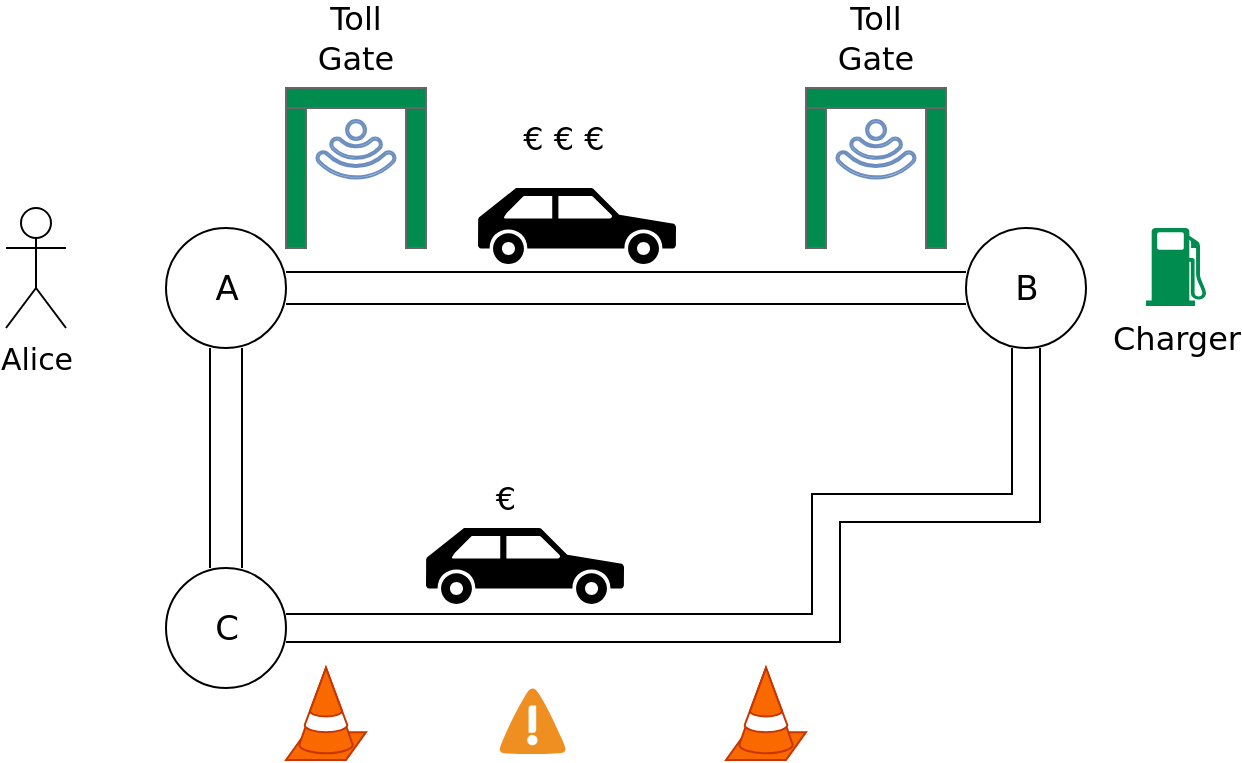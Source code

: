 <mxfile version="19.0.3" type="device"><diagram id="7w6FgtRFqNBGsUw33b1y" name="Page-1"><mxGraphModel dx="1394" dy="817" grid="1" gridSize="10" guides="1" tooltips="1" connect="1" arrows="1" fold="1" page="1" pageScale="1" pageWidth="1169" pageHeight="827" math="0" shadow="0"><root><mxCell id="0"/><mxCell id="1" parent="0"/><mxCell id="-sEqD4etb7zADcL3W-rq-1" value="Alice" style="shape=umlActor;verticalLabelPosition=bottom;verticalAlign=top;html=1;outlineConnect=0;fontFamily=Dejavu Sans;fontSize=15;" vertex="1" parent="1"><mxGeometry x="250" y="290" width="30" height="60" as="geometry"/></mxCell><mxCell id="-sEqD4etb7zADcL3W-rq-4" style="edgeStyle=orthogonalEdgeStyle;rounded=0;orthogonalLoop=1;jettySize=auto;html=1;fontFamily=Dejavu Sans;fontSize=15;shape=link;width=16;" edge="1" parent="1" source="-sEqD4etb7zADcL3W-rq-2" target="-sEqD4etb7zADcL3W-rq-3"><mxGeometry relative="1" as="geometry"/></mxCell><mxCell id="-sEqD4etb7zADcL3W-rq-6" style="edgeStyle=orthogonalEdgeStyle;shape=link;rounded=0;orthogonalLoop=1;jettySize=auto;html=1;fontFamily=Dejavu Sans;fontSize=15;width=16;" edge="1" parent="1" source="-sEqD4etb7zADcL3W-rq-2" target="-sEqD4etb7zADcL3W-rq-5"><mxGeometry relative="1" as="geometry"/></mxCell><mxCell id="-sEqD4etb7zADcL3W-rq-2" value="A" style="shape=ellipse;html=1;dashed=0;whitespace=wrap;aspect=fixed;perimeter=ellipsePerimeter;fontFamily=Dejavu Sans;fontSize=17;" vertex="1" parent="1"><mxGeometry x="330" y="300" width="60" height="60" as="geometry"/></mxCell><mxCell id="-sEqD4etb7zADcL3W-rq-3" value="C" style="shape=ellipse;html=1;dashed=0;whitespace=wrap;aspect=fixed;perimeter=ellipsePerimeter;fontFamily=Dejavu Sans;fontSize=17;" vertex="1" parent="1"><mxGeometry x="330" y="470" width="60" height="60" as="geometry"/></mxCell><mxCell id="-sEqD4etb7zADcL3W-rq-7" style="edgeStyle=orthogonalEdgeStyle;shape=link;rounded=0;orthogonalLoop=1;jettySize=auto;html=1;fontFamily=Dejavu Sans;fontSize=15;width=14;elbow=vertical;strokeColor=default;" edge="1" parent="1" source="-sEqD4etb7zADcL3W-rq-5" target="-sEqD4etb7zADcL3W-rq-3"><mxGeometry relative="1" as="geometry"><Array as="points"><mxPoint x="760" y="440"/><mxPoint x="660" y="440"/><mxPoint x="660" y="500"/></Array></mxGeometry></mxCell><mxCell id="-sEqD4etb7zADcL3W-rq-5" value="B" style="shape=ellipse;html=1;dashed=0;whitespace=wrap;aspect=fixed;perimeter=ellipsePerimeter;fontFamily=Dejavu Sans;fontSize=17;" vertex="1" parent="1"><mxGeometry x="730" y="300" width="60" height="60" as="geometry"/></mxCell><mxCell id="-sEqD4etb7zADcL3W-rq-8" value="" style="shape=mxgraph.signs.transportation.car_3;html=1;pointerEvents=1;fillColor=#000000;strokeColor=none;verticalLabelPosition=bottom;verticalAlign=top;align=center;fontFamily=Dejavu Sans;fontSize=15;flipH=1;" vertex="1" parent="1"><mxGeometry x="460" y="450" width="99" height="38" as="geometry"/></mxCell><mxCell id="-sEqD4etb7zADcL3W-rq-9" value="" style="shape=mxgraph.signs.transportation.car_3;html=1;pointerEvents=1;fillColor=#000000;strokeColor=none;verticalLabelPosition=bottom;verticalAlign=top;align=center;fontFamily=Dejavu Sans;fontSize=15;flipH=1;" vertex="1" parent="1"><mxGeometry x="486" y="280" width="99" height="38" as="geometry"/></mxCell><mxCell id="-sEqD4etb7zADcL3W-rq-16" value="" style="group" vertex="1" connectable="0" parent="1"><mxGeometry x="390" y="190" width="70" height="120" as="geometry"/></mxCell><mxCell id="-sEqD4etb7zADcL3W-rq-14" value="" style="group;fontFamily=Dejavu Sans;fontSize=16;verticalAlign=middle;" vertex="1" connectable="0" parent="-sEqD4etb7zADcL3W-rq-16"><mxGeometry y="40" width="70" height="80" as="geometry"/></mxCell><mxCell id="-sEqD4etb7zADcL3W-rq-10" value="" style="rounded=0;whiteSpace=wrap;html=1;fontFamily=Dejavu Sans;fontSize=15;fillColor=#008C4F;fontColor=#333333;strokeColor=#666666;" vertex="1" parent="-sEqD4etb7zADcL3W-rq-14"><mxGeometry width="70" height="10" as="geometry"/></mxCell><mxCell id="-sEqD4etb7zADcL3W-rq-11" value="" style="rounded=0;whiteSpace=wrap;html=1;fontFamily=Dejavu Sans;fontSize=15;fillColor=#008C4F;fontColor=#333333;strokeColor=#666666;rotation=90;" vertex="1" parent="-sEqD4etb7zADcL3W-rq-14"><mxGeometry x="30" y="40" width="70" height="10" as="geometry"/></mxCell><mxCell id="-sEqD4etb7zADcL3W-rq-12" value="" style="rounded=0;whiteSpace=wrap;html=1;fontFamily=Dejavu Sans;fontSize=15;fillColor=#008C4F;fontColor=#333333;strokeColor=#666666;rotation=90;" vertex="1" parent="-sEqD4etb7zADcL3W-rq-14"><mxGeometry x="-30" y="40" width="70" height="10" as="geometry"/></mxCell><mxCell id="-sEqD4etb7zADcL3W-rq-13" value="" style="sketch=0;pointerEvents=1;shadow=0;dashed=0;html=1;strokeColor=#6c8ebf;fillColor=#dae8fc;aspect=fixed;labelPosition=center;verticalLabelPosition=bottom;verticalAlign=top;align=center;outlineConnect=0;shape=mxgraph.vvd.wi_fi;fontFamily=Dejavu Sans;fontSize=15;rotation=135;" vertex="1" parent="-sEqD4etb7zADcL3W-rq-14"><mxGeometry x="20" y="20" width="30" height="30" as="geometry"/></mxCell><mxCell id="-sEqD4etb7zADcL3W-rq-15" value="Toll Gate" style="text;html=1;strokeColor=none;fillColor=none;align=center;verticalAlign=middle;whiteSpace=wrap;rounded=0;fontFamily=Dejavu Sans;fontSize=16;" vertex="1" parent="-sEqD4etb7zADcL3W-rq-16"><mxGeometry x="5" width="60" height="30" as="geometry"/></mxCell><mxCell id="-sEqD4etb7zADcL3W-rq-17" value="" style="group" vertex="1" connectable="0" parent="1"><mxGeometry x="650" y="190" width="70" height="120" as="geometry"/></mxCell><mxCell id="-sEqD4etb7zADcL3W-rq-18" value="" style="group;fontFamily=Dejavu Sans;fontSize=16;verticalAlign=middle;" vertex="1" connectable="0" parent="-sEqD4etb7zADcL3W-rq-17"><mxGeometry y="40" width="70" height="80" as="geometry"/></mxCell><mxCell id="-sEqD4etb7zADcL3W-rq-19" value="" style="rounded=0;whiteSpace=wrap;html=1;fontFamily=Dejavu Sans;fontSize=15;fillColor=#008C4F;fontColor=#333333;strokeColor=#666666;" vertex="1" parent="-sEqD4etb7zADcL3W-rq-18"><mxGeometry width="70" height="10" as="geometry"/></mxCell><mxCell id="-sEqD4etb7zADcL3W-rq-20" value="" style="rounded=0;whiteSpace=wrap;html=1;fontFamily=Dejavu Sans;fontSize=15;fillColor=#008C4F;fontColor=#333333;strokeColor=#666666;rotation=90;" vertex="1" parent="-sEqD4etb7zADcL3W-rq-18"><mxGeometry x="30" y="40" width="70" height="10" as="geometry"/></mxCell><mxCell id="-sEqD4etb7zADcL3W-rq-21" value="" style="rounded=0;whiteSpace=wrap;html=1;fontFamily=Dejavu Sans;fontSize=15;fillColor=#008C4F;fontColor=#333333;strokeColor=#666666;rotation=90;" vertex="1" parent="-sEqD4etb7zADcL3W-rq-18"><mxGeometry x="-30" y="40" width="70" height="10" as="geometry"/></mxCell><mxCell id="-sEqD4etb7zADcL3W-rq-22" value="" style="sketch=0;pointerEvents=1;shadow=0;dashed=0;html=1;strokeColor=#6c8ebf;fillColor=#dae8fc;aspect=fixed;labelPosition=center;verticalLabelPosition=bottom;verticalAlign=top;align=center;outlineConnect=0;shape=mxgraph.vvd.wi_fi;fontFamily=Dejavu Sans;fontSize=15;rotation=135;" vertex="1" parent="-sEqD4etb7zADcL3W-rq-18"><mxGeometry x="20" y="20" width="30" height="30" as="geometry"/></mxCell><mxCell id="-sEqD4etb7zADcL3W-rq-23" value="Toll Gate" style="text;html=1;strokeColor=none;fillColor=none;align=center;verticalAlign=middle;whiteSpace=wrap;rounded=0;fontFamily=Dejavu Sans;fontSize=16;" vertex="1" parent="-sEqD4etb7zADcL3W-rq-17"><mxGeometry x="5" width="60" height="30" as="geometry"/></mxCell><mxCell id="-sEqD4etb7zADcL3W-rq-24" value="Charger" style="shape=mxgraph.signs.transportation.gas_1;html=1;pointerEvents=1;fillColor=#008C4F;strokeColor=none;verticalLabelPosition=bottom;verticalAlign=top;align=center;fontFamily=Dejavu Sans;fontSize=16;" vertex="1" parent="1"><mxGeometry x="820" y="300" width="30" height="39" as="geometry"/></mxCell><mxCell id="-sEqD4etb7zADcL3W-rq-25" value="€ € €" style="text;html=1;strokeColor=none;fillColor=none;align=center;verticalAlign=middle;whiteSpace=wrap;rounded=0;fontFamily=Dejavu Sans;fontSize=16;" vertex="1" parent="1"><mxGeometry x="499" y="240" width="60" height="30" as="geometry"/></mxCell><mxCell id="-sEqD4etb7zADcL3W-rq-26" value="€" style="text;html=1;strokeColor=none;fillColor=none;align=center;verticalAlign=middle;whiteSpace=wrap;rounded=0;fontFamily=Dejavu Sans;fontSize=16;" vertex="1" parent="1"><mxGeometry x="470" y="420" width="60" height="30" as="geometry"/></mxCell><mxCell id="-sEqD4etb7zADcL3W-rq-27" value="" style="shadow=0;dashed=0;html=1;strokeColor=none;fillColor=#4495D1;labelPosition=center;verticalLabelPosition=bottom;verticalAlign=top;align=center;outlineConnect=0;shape=mxgraph.veeam.2d.alert;fontFamily=Dejavu Sans;fontSize=16;" vertex="1" parent="1"><mxGeometry x="496.8" y="530" width="33.2" height="33.2" as="geometry"/></mxCell><mxCell id="-sEqD4etb7zADcL3W-rq-34" value="" style="group" vertex="1" connectable="0" parent="1"><mxGeometry x="390" y="520" width="40" height="46" as="geometry"/></mxCell><mxCell id="-sEqD4etb7zADcL3W-rq-30" value="" style="shape=parallelogram;perimeter=parallelogramPerimeter;whiteSpace=wrap;html=1;fixedSize=1;fontFamily=Dejavu Sans;fontSize=16;fillColor=#fa6800;size=10;fontColor=#000000;strokeColor=#C73500;" vertex="1" parent="-sEqD4etb7zADcL3W-rq-34"><mxGeometry y="32.073" width="40.0" height="13.927" as="geometry"/></mxCell><mxCell id="-sEqD4etb7zADcL3W-rq-28" value="" style="verticalLabelPosition=bottom;verticalAlign=top;html=1;shape=mxgraph.basic.cone2;dx=0.5;dy=0.9;fontFamily=Dejavu Sans;fontSize=16;fillColor=#fa6800;fontColor=#000000;strokeColor=#C73500;" vertex="1" parent="-sEqD4etb7zADcL3W-rq-34"><mxGeometry x="6.667" width="26.667" height="42.624" as="geometry"/></mxCell><mxCell id="-sEqD4etb7zADcL3W-rq-33" value="" style="verticalLabelPosition=bottom;verticalAlign=top;html=1;shape=mxgraph.basic.cone2;dx=0.5;dy=0.89;fontFamily=Dejavu Sans;fontSize=16;fillColor=#FFFFFF;fontColor=#000000;strokeColor=#C73500;" vertex="1" parent="-sEqD4etb7zADcL3W-rq-34"><mxGeometry x="9.333" width="21.333" height="32.073" as="geometry"/></mxCell><mxCell id="-sEqD4etb7zADcL3W-rq-32" value="" style="verticalLabelPosition=bottom;verticalAlign=top;html=1;shape=mxgraph.basic.cone2;dx=0.5;dy=0.89;fontFamily=Dejavu Sans;fontSize=16;fillColor=#fa6800;fontColor=#000000;strokeColor=#C73500;" vertex="1" parent="-sEqD4etb7zADcL3W-rq-34"><mxGeometry x="12" width="16" height="24.211" as="geometry"/></mxCell><mxCell id="-sEqD4etb7zADcL3W-rq-36" value="" style="group" vertex="1" connectable="0" parent="1"><mxGeometry x="610" y="520" width="40" height="46" as="geometry"/></mxCell><mxCell id="-sEqD4etb7zADcL3W-rq-37" value="" style="shape=parallelogram;perimeter=parallelogramPerimeter;whiteSpace=wrap;html=1;fixedSize=1;fontFamily=Dejavu Sans;fontSize=16;fillColor=#fa6800;size=10;fontColor=#000000;strokeColor=#C73500;" vertex="1" parent="-sEqD4etb7zADcL3W-rq-36"><mxGeometry y="32.073" width="40.0" height="13.927" as="geometry"/></mxCell><mxCell id="-sEqD4etb7zADcL3W-rq-38" value="" style="verticalLabelPosition=bottom;verticalAlign=top;html=1;shape=mxgraph.basic.cone2;dx=0.5;dy=0.9;fontFamily=Dejavu Sans;fontSize=16;fillColor=#fa6800;fontColor=#000000;strokeColor=#C73500;" vertex="1" parent="-sEqD4etb7zADcL3W-rq-36"><mxGeometry x="6.667" width="26.667" height="42.624" as="geometry"/></mxCell><mxCell id="-sEqD4etb7zADcL3W-rq-39" value="" style="verticalLabelPosition=bottom;verticalAlign=top;html=1;shape=mxgraph.basic.cone2;dx=0.5;dy=0.89;fontFamily=Dejavu Sans;fontSize=16;fillColor=#FFFFFF;fontColor=#000000;strokeColor=#C73500;" vertex="1" parent="-sEqD4etb7zADcL3W-rq-36"><mxGeometry x="9.333" width="21.333" height="32.073" as="geometry"/></mxCell><mxCell id="-sEqD4etb7zADcL3W-rq-40" value="" style="verticalLabelPosition=bottom;verticalAlign=top;html=1;shape=mxgraph.basic.cone2;dx=0.5;dy=0.89;fontFamily=Dejavu Sans;fontSize=16;fillColor=#fa6800;fontColor=#000000;strokeColor=#C73500;" vertex="1" parent="-sEqD4etb7zADcL3W-rq-36"><mxGeometry x="12" width="16" height="24.211" as="geometry"/></mxCell></root></mxGraphModel></diagram></mxfile>